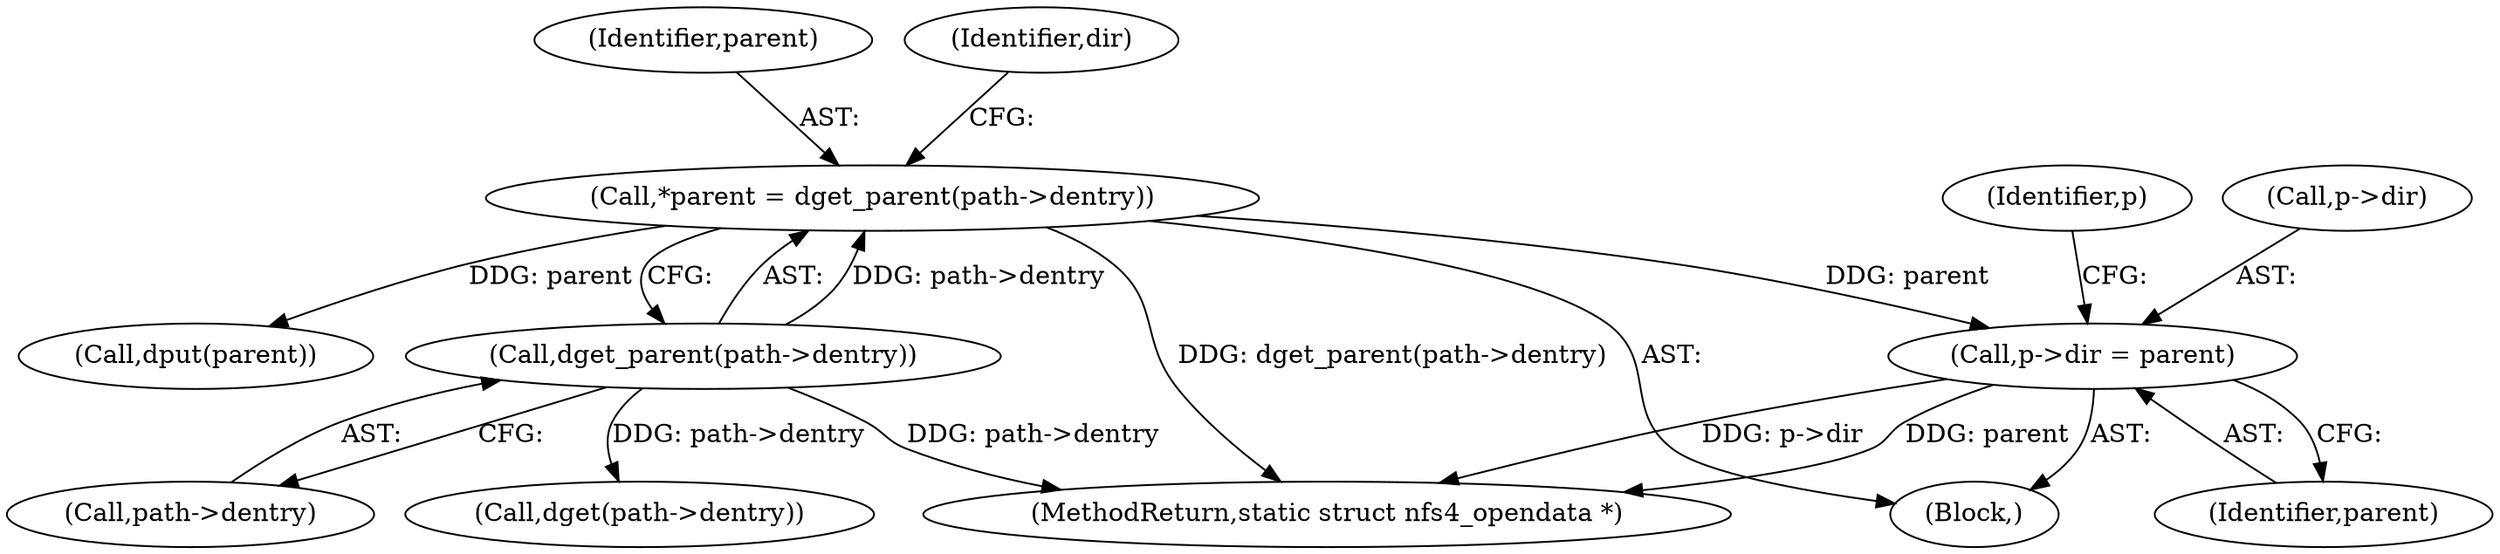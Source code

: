 digraph "0_linux_dc0b027dfadfcb8a5504f7d8052754bf8d501ab9_17@pointer" {
"1000178" [label="(Call,p->dir = parent)"];
"1000108" [label="(Call,*parent = dget_parent(path->dentry))"];
"1000110" [label="(Call,dget_parent(path->dentry))"];
"1000185" [label="(Identifier,p)"];
"1000108" [label="(Call,*parent = dget_parent(path->dentry))"];
"1000174" [label="(Call,dget(path->dentry))"];
"1000179" [label="(Call,p->dir)"];
"1000110" [label="(Call,dget_parent(path->dentry))"];
"1000389" [label="(MethodReturn,static struct nfs4_opendata *)"];
"1000109" [label="(Identifier,parent)"];
"1000116" [label="(Identifier,dir)"];
"1000106" [label="(Block,)"];
"1000385" [label="(Call,dput(parent))"];
"1000178" [label="(Call,p->dir = parent)"];
"1000182" [label="(Identifier,parent)"];
"1000111" [label="(Call,path->dentry)"];
"1000178" -> "1000106"  [label="AST: "];
"1000178" -> "1000182"  [label="CFG: "];
"1000179" -> "1000178"  [label="AST: "];
"1000182" -> "1000178"  [label="AST: "];
"1000185" -> "1000178"  [label="CFG: "];
"1000178" -> "1000389"  [label="DDG: parent"];
"1000178" -> "1000389"  [label="DDG: p->dir"];
"1000108" -> "1000178"  [label="DDG: parent"];
"1000108" -> "1000106"  [label="AST: "];
"1000108" -> "1000110"  [label="CFG: "];
"1000109" -> "1000108"  [label="AST: "];
"1000110" -> "1000108"  [label="AST: "];
"1000116" -> "1000108"  [label="CFG: "];
"1000108" -> "1000389"  [label="DDG: dget_parent(path->dentry)"];
"1000110" -> "1000108"  [label="DDG: path->dentry"];
"1000108" -> "1000385"  [label="DDG: parent"];
"1000110" -> "1000111"  [label="CFG: "];
"1000111" -> "1000110"  [label="AST: "];
"1000110" -> "1000389"  [label="DDG: path->dentry"];
"1000110" -> "1000174"  [label="DDG: path->dentry"];
}
